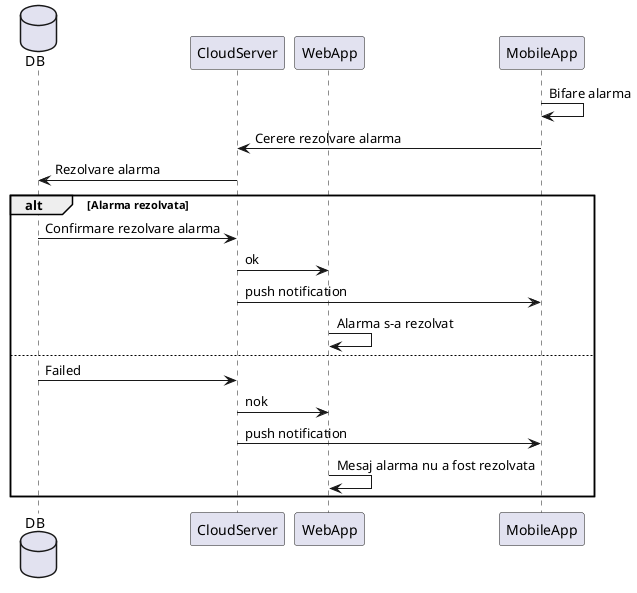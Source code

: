 @startuml rezolvare_alarme

database DB
participant CloudServer
participant WebApp
participant MobileApp

MobileApp -> MobileApp: Bifare alarma
MobileApp -> CloudServer: Cerere rezolvare alarma
CloudServer -> DB: Rezolvare alarma

alt Alarma rezolvata
    DB->CloudServer: Confirmare rezolvare alarma
    CloudServer->WebApp: ok
    CloudServer -> MobileApp: push notification
    WebApp->WebApp: Alarma s-a rezolvat
else
    DB->CloudServer: Failed
    CloudServer->WebApp: nok
    CloudServer -> MobileApp: push notification
    WebApp->WebApp: Mesaj alarma nu a fost rezolvata
end

@enduml